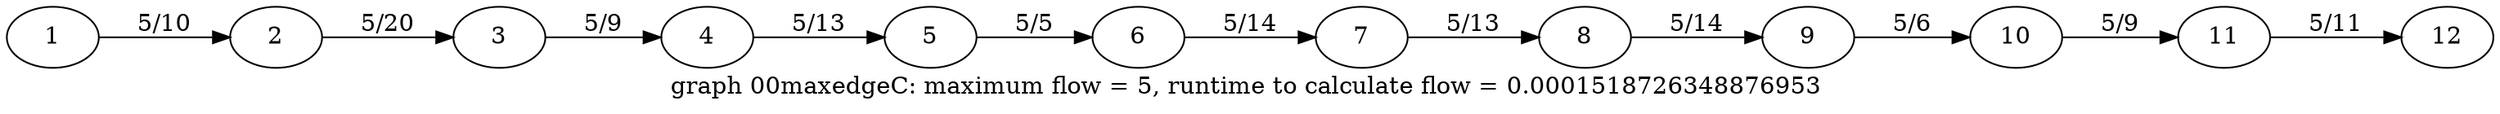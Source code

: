 digraph g{

rankdir = LR

1 -> 2 [label = " 5/10 "];
2 -> 3 [label = " 5/20 "];
3 -> 4 [label = " 5/9 "];
4 -> 5 [label = " 5/13 "];
5 -> 6 [label = " 5/5 "];
6 -> 7 [label = " 5/14 "];
7 -> 8 [label = " 5/13 "];
8 -> 9 [label = " 5/14 "];
9 -> 10 [label = " 5/6 "];
10 -> 11 [label = " 5/9 "];
11 -> 12 [label = " 5/11 "];

label = "graph 00maxedgeC: maximum flow = 5, runtime to calculate flow = 0.0001518726348876953 "
}